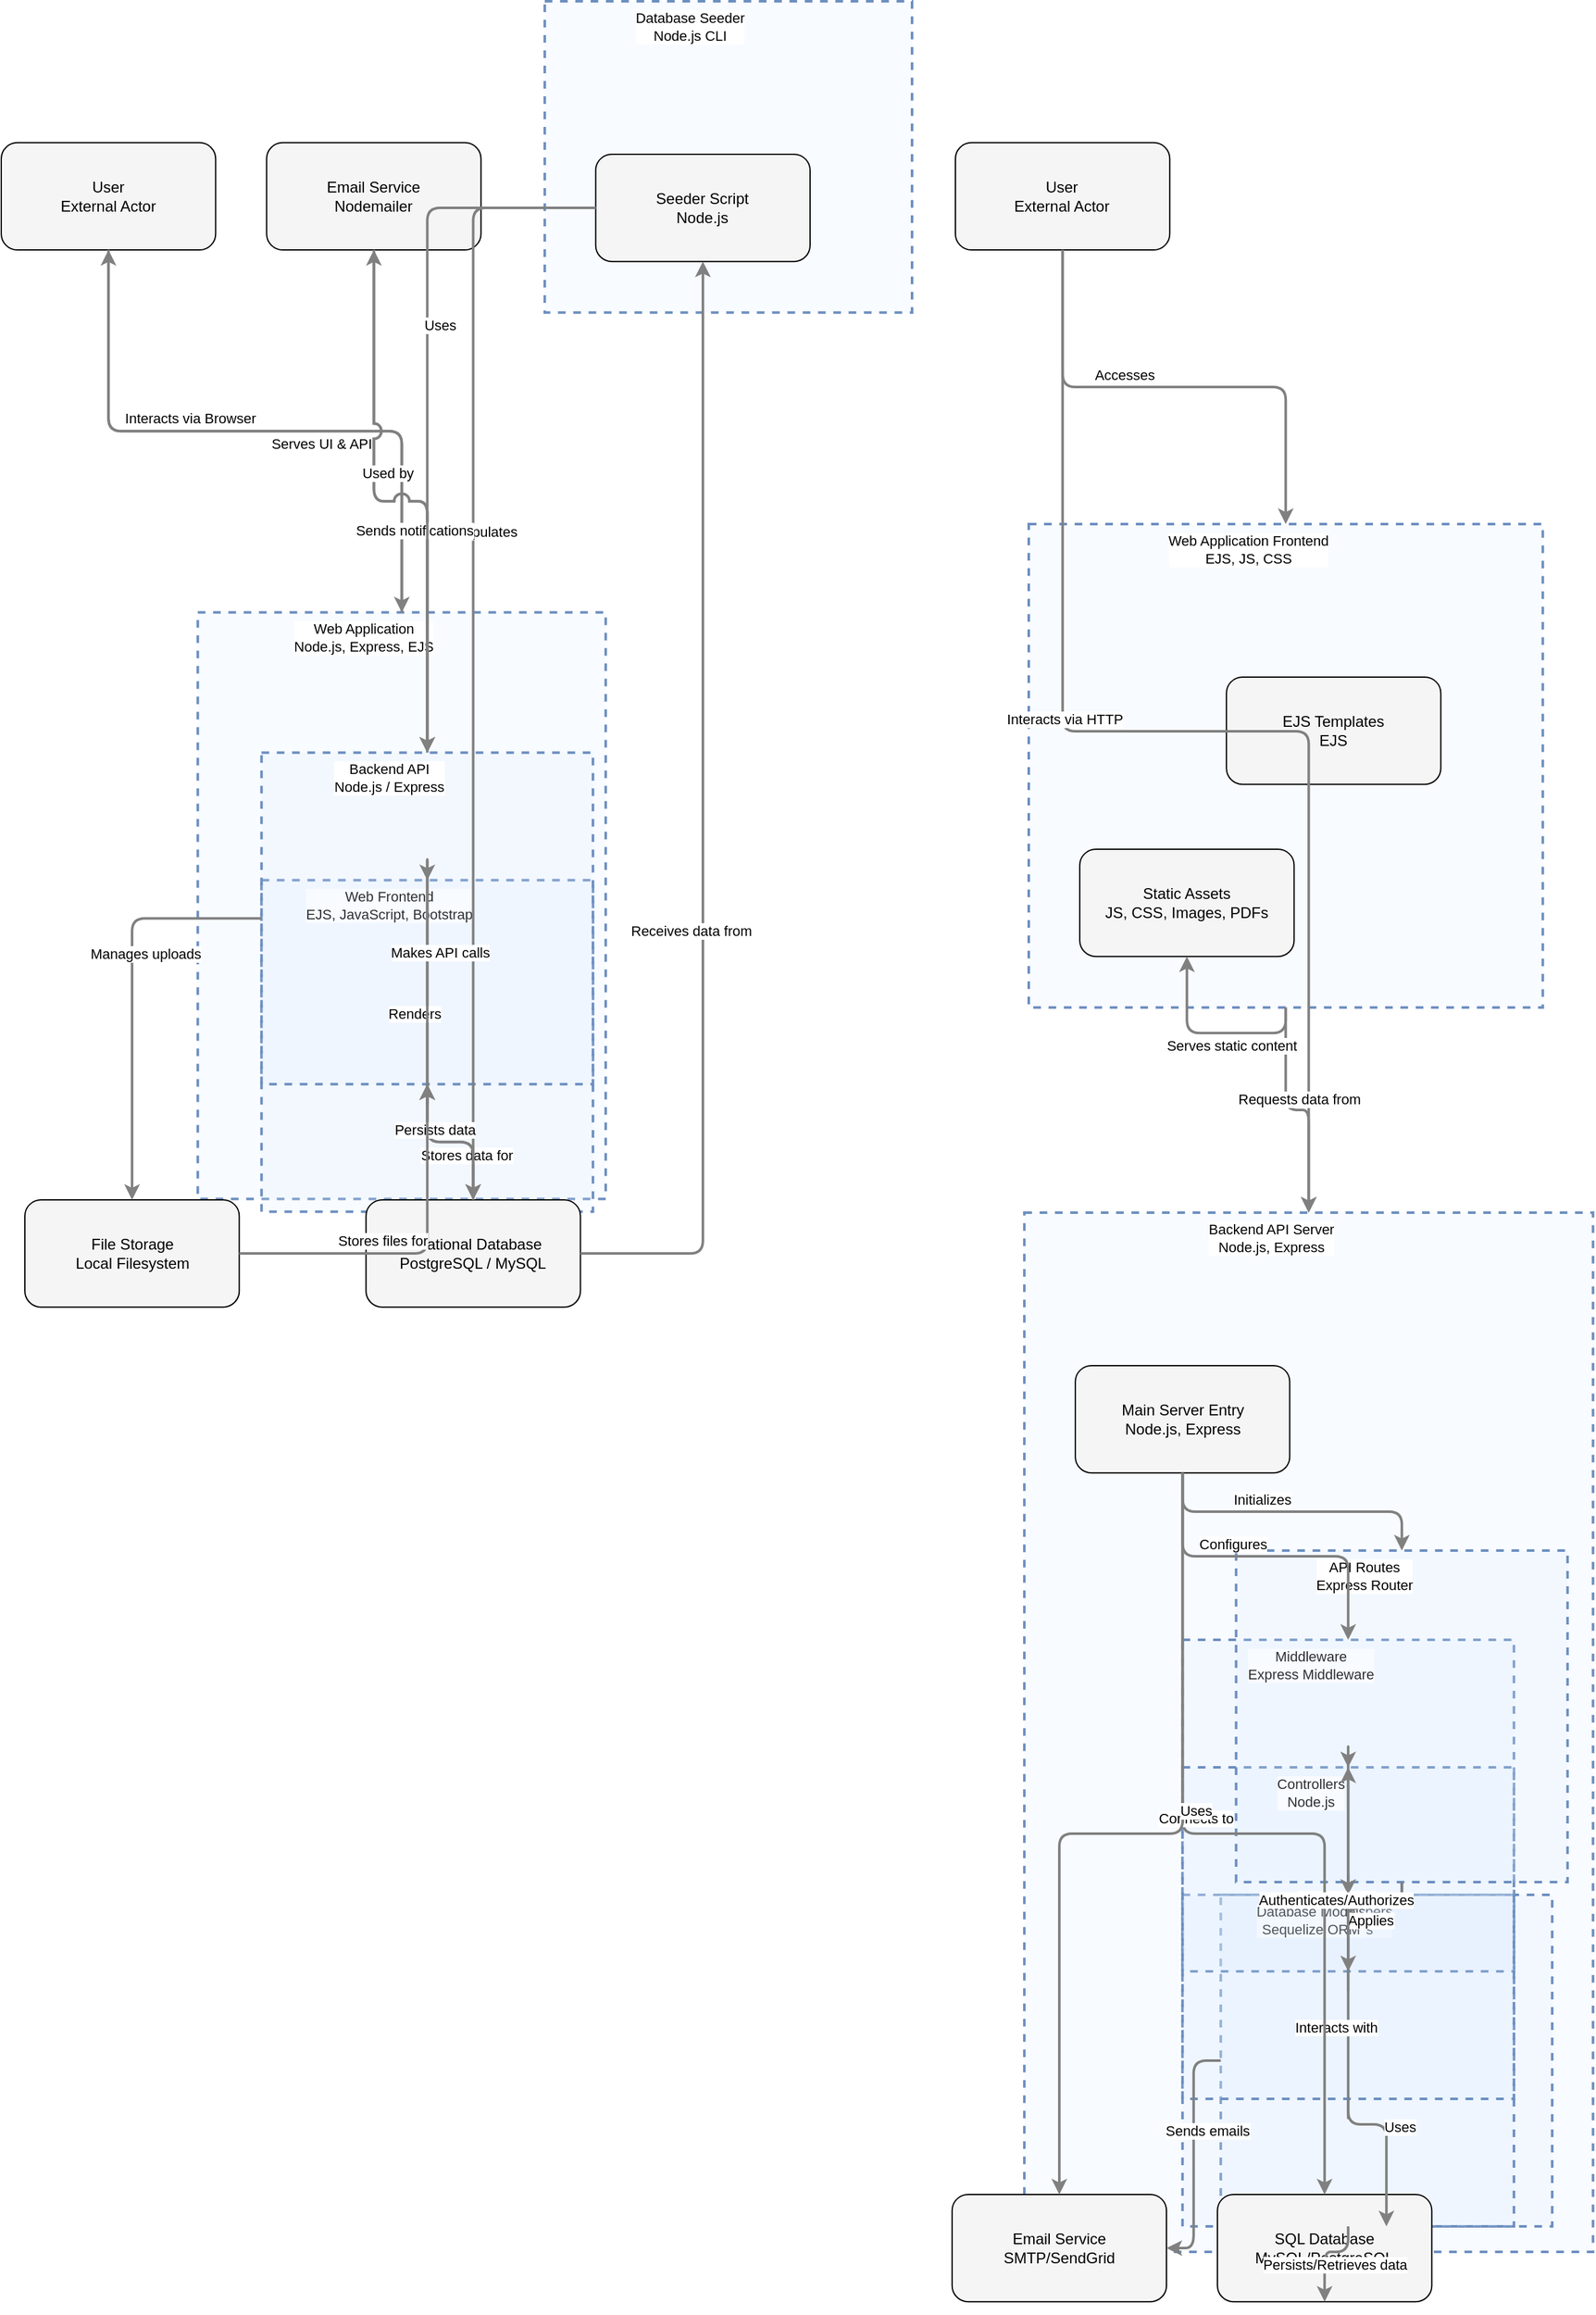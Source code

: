 <?xml version="1.0" encoding="UTF-8"?>
      <mxfile version="14.6.5" type="device">
        <diagram id="codeviz-diagram" name="System Diagram">
          <mxGraphModel dx="1000" dy="1000" grid="1" gridSize="10" guides="1" tooltips="1" connect="1" arrows="1" fold="1" page="1" pageScale="1" pageWidth="1169" pageHeight="827" math="0" shadow="0">
            <root>
              <mxCell id="0"/>
              <mxCell id="1" parent="0"/>
              <mxCell id="11858" value="" style="html=1;whiteSpace=wrap;container=1;fillColor=#dae8fc;strokeColor=#6c8ebf;dashed=1;fillOpacity=20;strokeWidth=2;containerType=none;recursiveResize=0;movable=1;resizable=1;autosize=0;dropTarget=0" vertex="1" parent="11857">
                <mxGeometry x="154.079" y="535" width="260" height="260" as="geometry"/>
              </mxCell>
              <mxCell id="11858_label" value="Utility Helpers&lt;br&gt;Node.js" style="edgeLabel;html=1;align=center;verticalAlign=middle;resizable=0;labelBackgroundColor=white;spacing=5" vertex="1" parent="11857">
                <mxGeometry x="162.079" y="543" width="184" height="24" as="geometry"/>
              </mxCell>
<mxCell id="11859" value="" style="html=1;whiteSpace=wrap;container=1;fillColor=#dae8fc;strokeColor=#6c8ebf;dashed=1;fillOpacity=20;strokeWidth=2;containerType=none;recursiveResize=0;movable=1;resizable=1;autosize=0;dropTarget=0" vertex="1" parent="11857">
                <mxGeometry x="124.079" y="535" width="260" height="260" as="geometry"/>
              </mxCell>
              <mxCell id="11859_label" value="Database Models&lt;br&gt;Sequelize ORM" style="edgeLabel;html=1;align=center;verticalAlign=middle;resizable=0;labelBackgroundColor=white;spacing=5" vertex="1" parent="11857">
                <mxGeometry x="132.079" y="543" width="184" height="24" as="geometry"/>
              </mxCell>
<mxCell id="11860" value="" style="html=1;whiteSpace=wrap;container=1;fillColor=#dae8fc;strokeColor=#6c8ebf;dashed=1;fillOpacity=20;strokeWidth=2;containerType=none;recursiveResize=0;movable=1;resizable=1;autosize=0;dropTarget=0" vertex="1" parent="11857">
                <mxGeometry x="124.079" y="335" width="260" height="260" as="geometry"/>
              </mxCell>
              <mxCell id="11860_label" value="Middleware&lt;br&gt;Express Middleware" style="edgeLabel;html=1;align=center;verticalAlign=middle;resizable=0;labelBackgroundColor=white;spacing=5" vertex="1" parent="11857">
                <mxGeometry x="132.079" y="343" width="184" height="24" as="geometry"/>
              </mxCell>
<mxCell id="11861" value="" style="html=1;whiteSpace=wrap;container=1;fillColor=#dae8fc;strokeColor=#6c8ebf;dashed=1;fillOpacity=20;strokeWidth=2;containerType=none;recursiveResize=0;movable=1;resizable=1;autosize=0;dropTarget=0" vertex="1" parent="11857">
                <mxGeometry x="124.079" y="435" width="260" height="260" as="geometry"/>
              </mxCell>
              <mxCell id="11861_label" value="Controllers&lt;br&gt;Node.js" style="edgeLabel;html=1;align=center;verticalAlign=middle;resizable=0;labelBackgroundColor=white;spacing=5" vertex="1" parent="11857">
                <mxGeometry x="132.079" y="443" width="184" height="24" as="geometry"/>
              </mxCell>
<mxCell id="11862" value="" style="html=1;whiteSpace=wrap;container=1;fillColor=#dae8fc;strokeColor=#6c8ebf;dashed=1;fillOpacity=20;strokeWidth=2;containerType=none;recursiveResize=0;movable=1;resizable=1;autosize=0;dropTarget=0" vertex="1" parent="11857">
                <mxGeometry x="166.118" y="265" width="260" height="260" as="geometry"/>
              </mxCell>
              <mxCell id="11862_label" value="API Routes&lt;br&gt;Express Router" style="edgeLabel;html=1;align=center;verticalAlign=middle;resizable=0;labelBackgroundColor=white;spacing=5" vertex="1" parent="11857">
                <mxGeometry x="174.118" y="273" width="184" height="24" as="geometry"/>
              </mxCell>
<mxCell id="11883" value="" style="html=1;whiteSpace=wrap;container=1;fillColor=#dae8fc;strokeColor=#6c8ebf;dashed=1;fillOpacity=20;strokeWidth=2;containerType=none;recursiveResize=0;movable=1;resizable=1;autosize=0;dropTarget=0" vertex="1" parent="11882">
                <mxGeometry x="50" y="210" width="260" height="260" as="geometry"/>
              </mxCell>
              <mxCell id="11883_label" value="Web Frontend&lt;br&gt;EJS, JavaScript, Bootstrap" style="edgeLabel;html=1;align=center;verticalAlign=middle;resizable=0;labelBackgroundColor=white;spacing=5" vertex="1" parent="11882">
                <mxGeometry x="58" y="218" width="184" height="24" as="geometry"/>
              </mxCell>
<mxCell id="11884" value="" style="html=1;whiteSpace=wrap;container=1;fillColor=#dae8fc;strokeColor=#6c8ebf;dashed=1;fillOpacity=20;strokeWidth=2;containerType=none;recursiveResize=0;movable=1;resizable=1;autosize=0;dropTarget=0" vertex="1" parent="11882">
                <mxGeometry x="50" y="110" width="260" height="260" as="geometry"/>
              </mxCell>
              <mxCell id="11884_label" value="Backend API&lt;br&gt;Node.js / Express" style="edgeLabel;html=1;align=center;verticalAlign=middle;resizable=0;labelBackgroundColor=white;spacing=5" vertex="1" parent="11882">
                <mxGeometry x="58" y="118" width="184" height="24" as="geometry"/>
              </mxCell>
<mxCell id="11856" value="" style="html=1;whiteSpace=wrap;container=1;fillColor=#dae8fc;strokeColor=#6c8ebf;dashed=1;fillOpacity=20;strokeWidth=2;containerType=none;recursiveResize=0;movable=1;resizable=1;autosize=0;dropTarget=0" vertex="1" parent="1">
                <mxGeometry x="818.026" y="447" width="403.237" height="379.079" as="geometry"/>
              </mxCell>
              <mxCell id="11856_label" value="Web Application Frontend&lt;br&gt;EJS, JS, CSS" style="edgeLabel;html=1;align=center;verticalAlign=middle;resizable=0;labelBackgroundColor=white;spacing=5" vertex="1" parent="1">
                <mxGeometry x="826.026" y="455" width="327.237" height="24" as="geometry"/>
              </mxCell>
<mxCell id="11857" value="" style="html=1;whiteSpace=wrap;container=1;fillColor=#dae8fc;strokeColor=#6c8ebf;dashed=1;fillOpacity=20;strokeWidth=2;containerType=none;recursiveResize=0;movable=1;resizable=1;autosize=0;dropTarget=0" vertex="1" parent="1">
                <mxGeometry x="814.566" y="987" width="446.118" height="815" as="geometry"/>
              </mxCell>
              <mxCell id="11857_label" value="Backend API Server&lt;br&gt;Node.js, Express" style="edgeLabel;html=1;align=center;verticalAlign=middle;resizable=0;labelBackgroundColor=white;spacing=5" vertex="1" parent="1">
                <mxGeometry x="822.566" y="995" width="370.118" height="24" as="geometry"/>
              </mxCell>
<mxCell id="11881" value="" style="html=1;whiteSpace=wrap;container=1;fillColor=#dae8fc;strokeColor=#6c8ebf;dashed=1;fillOpacity=20;strokeWidth=2;containerType=none;recursiveResize=0;movable=1;resizable=1;autosize=0;dropTarget=0" vertex="1" parent="1">
                <mxGeometry x="438.316" y="37" width="288.158" height="244.079" as="geometry"/>
              </mxCell>
              <mxCell id="11881_label" value="Database Seeder&lt;br&gt;Node.js CLI" style="edgeLabel;html=1;align=center;verticalAlign=middle;resizable=0;labelBackgroundColor=white;spacing=5" vertex="1" parent="1">
                <mxGeometry x="446.316" y="45" width="212.158" height="24" as="geometry"/>
              </mxCell>
<mxCell id="11882" value="" style="html=1;whiteSpace=wrap;container=1;fillColor=#dae8fc;strokeColor=#6c8ebf;dashed=1;fillOpacity=20;strokeWidth=2;containerType=none;recursiveResize=0;movable=1;resizable=1;autosize=0;dropTarget=0" vertex="1" parent="1">
                <mxGeometry x="166.158" y="516.286" width="320" height="460" as="geometry"/>
              </mxCell>
              <mxCell id="11882_label" value="Web Application&lt;br&gt;Node.js, Express, EJS" style="edgeLabel;html=1;align=center;verticalAlign=middle;resizable=0;labelBackgroundColor=white;spacing=5" vertex="1" parent="1">
                <mxGeometry x="174.158" y="524.286" width="244" height="24" as="geometry"/>
              </mxCell>
              <mxCell id="11863" value="User&lt;br&gt;External Actor" style="rounded=1;whiteSpace=wrap;html=1;fillColor=#f5f5f5" vertex="1" parent="1">
                    <mxGeometry x="760.487" y="147.921" width="168.158" height="84.079" as="geometry"/>
                  </mxCell>
<mxCell id="11879" value="SQL Database&lt;br&gt;MySQL/PostgreSQL" style="rounded=1;whiteSpace=wrap;html=1;fillColor=#f5f5f5" vertex="1" parent="1">
                    <mxGeometry x="966.046" y="1757" width="168.158" height="84.079" as="geometry"/>
                  </mxCell>
<mxCell id="11880" value="Email Service&lt;br&gt;SMTP/SendGrid" style="rounded=1;whiteSpace=wrap;html=1;fillColor=#f5f5f5" vertex="1" parent="1">
                    <mxGeometry x="757.888" y="1757" width="168.158" height="84.079" as="geometry"/>
                  </mxCell>
<mxCell id="11885" value="User&lt;br&gt;External Actor" style="rounded=1;whiteSpace=wrap;html=1;fillColor=#f5f5f5" vertex="1" parent="1">
                    <mxGeometry x="12" y="147.921" width="168.158" height="84.079" as="geometry"/>
                  </mxCell>
<mxCell id="11896" value="Relational Database&lt;br&gt;PostgreSQL / MySQL" style="rounded=1;whiteSpace=wrap;html=1;fillColor=#f5f5f5" vertex="1" parent="1">
                    <mxGeometry x="298.145" y="977" width="168.158" height="84.079" as="geometry"/>
                  </mxCell>
<mxCell id="11897" value="Email Service&lt;br&gt;Nodemailer" style="rounded=1;whiteSpace=wrap;html=1;fillColor=#f5f5f5" vertex="1" parent="1">
                    <mxGeometry x="220.158" y="147.921" width="168.158" height="84.079" as="geometry"/>
                  </mxCell>
<mxCell id="11898" value="File Storage&lt;br&gt;Local Filesystem" style="rounded=1;whiteSpace=wrap;html=1;fillColor=#f5f5f5" vertex="1" parent="1">
                    <mxGeometry x="30.526" y="977" width="168.158" height="84.079" as="geometry"/>
                  </mxCell>
<mxCell id="11876" value="Main Server Entry&lt;br&gt;Node.js, Express" style="rounded=1;whiteSpace=wrap;html=1;fillColor=#f5f5f5" vertex="1" parent="11857">
                    <mxGeometry x="40" y="120" width="168.158" height="84.079" as="geometry"/>
                  </mxCell>
<mxCell id="11877" value="EJS Templates&lt;br&gt;EJS" style="rounded=1;whiteSpace=wrap;html=1;fillColor=#f5f5f5" vertex="1" parent="11856">
                    <mxGeometry x="155.079" y="120" width="168.158" height="84.079" as="geometry"/>
                  </mxCell>
<mxCell id="11878" value="Static Assets&lt;br&gt;JS, CSS, Images, PDFs" style="rounded=1;whiteSpace=wrap;html=1;fillColor=#f5f5f5" vertex="1" parent="11856">
                    <mxGeometry x="40" y="255" width="168.158" height="84.079" as="geometry"/>
                  </mxCell>
<mxCell id="11895" value="Seeder Script&lt;br&gt;Node.js" style="rounded=1;whiteSpace=wrap;html=1;fillColor=#f5f5f5" vertex="1" parent="11881">
                    <mxGeometry x="40" y="120" width="168.158" height="84.079" as="geometry"/>
                  </mxCell>
              <mxCell id="edge-535" style="edgeStyle=orthogonalEdgeStyle;rounded=1;orthogonalLoop=1;jettySize=auto;html=1;strokeColor=#808080;strokeWidth=2;jumpStyle=arc;jumpSize=10;spacing=15;labelBackgroundColor=white;labelBorderColor=none" edge="1" parent="1" source="11863" target="11856">
                  <mxGeometry relative="1" as="geometry"/>
                </mxCell>
                <mxCell id="edge-535_label" value="Accesses" style="edgeLabel;html=1;align=center;verticalAlign=middle;resizable=0;points=[];" vertex="1" connectable="0" parent="edge-535">
                  <mxGeometry x="-0.2" y="10" relative="1" as="geometry">
                    <mxPoint as="offset"/>
                  </mxGeometry>
                </mxCell>
<mxCell id="edge-536" style="edgeStyle=orthogonalEdgeStyle;rounded=1;orthogonalLoop=1;jettySize=auto;html=1;strokeColor=#808080;strokeWidth=2;jumpStyle=arc;jumpSize=10;spacing=15;labelBackgroundColor=white;labelBorderColor=none" edge="1" parent="1" source="11863" target="11857">
                  <mxGeometry relative="1" as="geometry"/>
                </mxCell>
                <mxCell id="edge-536_label" value="Interacts via HTTP" style="edgeLabel;html=1;align=center;verticalAlign=middle;resizable=0;points=[];" vertex="1" connectable="0" parent="edge-536">
                  <mxGeometry x="-0.2" y="10" relative="1" as="geometry">
                    <mxPoint as="offset"/>
                  </mxGeometry>
                </mxCell>
<mxCell id="edge-537" style="edgeStyle=orthogonalEdgeStyle;rounded=1;orthogonalLoop=1;jettySize=auto;html=1;strokeColor=#808080;strokeWidth=2;jumpStyle=arc;jumpSize=10;spacing=15;labelBackgroundColor=white;labelBorderColor=none" edge="1" parent="1" source="11856" target="11857">
                  <mxGeometry relative="1" as="geometry"/>
                </mxCell>
                <mxCell id="edge-537_label" value="Requests data from" style="edgeLabel;html=1;align=center;verticalAlign=middle;resizable=0;points=[];" vertex="1" connectable="0" parent="edge-537">
                  <mxGeometry x="-0.2" y="10" relative="1" as="geometry">
                    <mxPoint as="offset"/>
                  </mxGeometry>
                </mxCell>
<mxCell id="edge-538" style="edgeStyle=orthogonalEdgeStyle;rounded=1;orthogonalLoop=1;jettySize=auto;html=1;strokeColor=#808080;strokeWidth=2;jumpStyle=arc;jumpSize=10;spacing=15;labelBackgroundColor=white;labelBorderColor=none" edge="1" parent="1" source="11856" target="11878">
                  <mxGeometry relative="1" as="geometry"/>
                </mxCell>
                <mxCell id="edge-538_label" value="Serves static content" style="edgeLabel;html=1;align=center;verticalAlign=middle;resizable=0;points=[];" vertex="1" connectable="0" parent="edge-538">
                  <mxGeometry x="-0.2" y="10" relative="1" as="geometry">
                    <mxPoint as="offset"/>
                  </mxGeometry>
                </mxCell>
<mxCell id="edge-546" style="edgeStyle=orthogonalEdgeStyle;rounded=1;orthogonalLoop=1;jettySize=auto;html=1;strokeColor=#808080;strokeWidth=2;jumpStyle=arc;jumpSize=10;spacing=15;labelBackgroundColor=white;labelBorderColor=none" edge="1" parent="1" source="11861" target="11858">
                  <mxGeometry relative="1" as="geometry"/>
                </mxCell>
                <mxCell id="edge-546_label" value="Uses" style="edgeLabel;html=1;align=center;verticalAlign=middle;resizable=0;points=[];" vertex="1" connectable="0" parent="edge-546">
                  <mxGeometry x="-0.2" y="10" relative="1" as="geometry">
                    <mxPoint as="offset"/>
                  </mxGeometry>
                </mxCell>
<mxCell id="edge-545" style="edgeStyle=orthogonalEdgeStyle;rounded=1;orthogonalLoop=1;jettySize=auto;html=1;strokeColor=#808080;strokeWidth=2;jumpStyle=arc;jumpSize=10;spacing=15;labelBackgroundColor=white;labelBorderColor=none" edge="1" parent="1" source="11861" target="11859">
                  <mxGeometry relative="1" as="geometry"/>
                </mxCell>
                <mxCell id="edge-545_label" value="Interacts with" style="edgeLabel;html=1;align=center;verticalAlign=middle;resizable=0;points=[];" vertex="1" connectable="0" parent="edge-545">
                  <mxGeometry x="-0.2" y="10" relative="1" as="geometry">
                    <mxPoint as="offset"/>
                  </mxGeometry>
                </mxCell>
<mxCell id="edge-544" style="edgeStyle=orthogonalEdgeStyle;rounded=1;orthogonalLoop=1;jettySize=auto;html=1;strokeColor=#808080;strokeWidth=2;jumpStyle=arc;jumpSize=10;spacing=15;labelBackgroundColor=white;labelBorderColor=none" edge="1" parent="1" source="11862" target="11860">
                  <mxGeometry relative="1" as="geometry"/>
                </mxCell>
                <mxCell id="edge-544_label" value="Applies" style="edgeLabel;html=1;align=center;verticalAlign=middle;resizable=0;points=[];" vertex="1" connectable="0" parent="edge-544">
                  <mxGeometry x="-0.2" y="10" relative="1" as="geometry">
                    <mxPoint as="offset"/>
                  </mxGeometry>
                </mxCell>
<mxCell id="edge-543" style="edgeStyle=orthogonalEdgeStyle;rounded=1;orthogonalLoop=1;jettySize=auto;html=1;strokeColor=#808080;strokeWidth=2;jumpStyle=arc;jumpSize=10;spacing=15;labelBackgroundColor=white;labelBorderColor=none" edge="1" parent="1" source="11862" target="11861">
                  <mxGeometry relative="1" as="geometry"/>
                </mxCell>
                <mxCell id="edge-543_label" value="Delegates to" style="edgeLabel;html=1;align=center;verticalAlign=middle;resizable=0;points=[];" vertex="1" connectable="0" parent="edge-543">
                  <mxGeometry x="-0.2" y="10" relative="1" as="geometry">
                    <mxPoint as="offset"/>
                  </mxGeometry>
                </mxCell>
<mxCell id="edge-540" style="edgeStyle=orthogonalEdgeStyle;rounded=1;orthogonalLoop=1;jettySize=auto;html=1;strokeColor=#808080;strokeWidth=2;jumpStyle=arc;jumpSize=10;spacing=15;labelBackgroundColor=white;labelBorderColor=none" edge="1" parent="1" source="11876" target="11860">
                  <mxGeometry relative="1" as="geometry"/>
                </mxCell>
                <mxCell id="edge-540_label" value="Configures" style="edgeLabel;html=1;align=center;verticalAlign=middle;resizable=0;points=[];" vertex="1" connectable="0" parent="edge-540">
                  <mxGeometry x="-0.2" y="10" relative="1" as="geometry">
                    <mxPoint as="offset"/>
                  </mxGeometry>
                </mxCell>
<mxCell id="edge-539" style="edgeStyle=orthogonalEdgeStyle;rounded=1;orthogonalLoop=1;jettySize=auto;html=1;strokeColor=#808080;strokeWidth=2;jumpStyle=arc;jumpSize=10;spacing=15;labelBackgroundColor=white;labelBorderColor=none" edge="1" parent="1" source="11876" target="11862">
                  <mxGeometry relative="1" as="geometry"/>
                </mxCell>
                <mxCell id="edge-539_label" value="Initializes" style="edgeLabel;html=1;align=center;verticalAlign=middle;resizable=0;points=[];" vertex="1" connectable="0" parent="edge-539">
                  <mxGeometry x="-0.2" y="10" relative="1" as="geometry">
                    <mxPoint as="offset"/>
                  </mxGeometry>
                </mxCell>
<mxCell id="edge-541" style="edgeStyle=orthogonalEdgeStyle;rounded=1;orthogonalLoop=1;jettySize=auto;html=1;strokeColor=#808080;strokeWidth=2;jumpStyle=arc;jumpSize=10;spacing=15;labelBackgroundColor=white;labelBorderColor=none" edge="1" parent="1" source="11876" target="11879">
                  <mxGeometry relative="1" as="geometry"/>
                </mxCell>
                <mxCell id="edge-541_label" value="Connects to" style="edgeLabel;html=1;align=center;verticalAlign=middle;resizable=0;points=[];" vertex="1" connectable="0" parent="edge-541">
                  <mxGeometry x="-0.2" y="10" relative="1" as="geometry">
                    <mxPoint as="offset"/>
                  </mxGeometry>
                </mxCell>
<mxCell id="edge-542" style="edgeStyle=orthogonalEdgeStyle;rounded=1;orthogonalLoop=1;jettySize=auto;html=1;strokeColor=#808080;strokeWidth=2;jumpStyle=arc;jumpSize=10;spacing=15;labelBackgroundColor=white;labelBorderColor=none" edge="1" parent="1" source="11876" target="11880">
                  <mxGeometry relative="1" as="geometry"/>
                </mxCell>
                <mxCell id="edge-542_label" value="Uses" style="edgeLabel;html=1;align=center;verticalAlign=middle;resizable=0;points=[];" vertex="1" connectable="0" parent="edge-542">
                  <mxGeometry x="-0.2" y="10" relative="1" as="geometry">
                    <mxPoint as="offset"/>
                  </mxGeometry>
                </mxCell>
<mxCell id="edge-547" style="edgeStyle=orthogonalEdgeStyle;rounded=1;orthogonalLoop=1;jettySize=auto;html=1;strokeColor=#808080;strokeWidth=2;jumpStyle=arc;jumpSize=10;spacing=15;labelBackgroundColor=white;labelBorderColor=none" edge="1" parent="1" source="11859" target="11879">
                  <mxGeometry relative="1" as="geometry"/>
                </mxCell>
                <mxCell id="edge-547_label" value="Persists/Retrieves data" style="edgeLabel;html=1;align=center;verticalAlign=middle;resizable=0;points=[];" vertex="1" connectable="0" parent="edge-547">
                  <mxGeometry x="-0.2" y="10" relative="1" as="geometry">
                    <mxPoint as="offset"/>
                  </mxGeometry>
                </mxCell>
<mxCell id="edge-548" style="edgeStyle=orthogonalEdgeStyle;rounded=1;orthogonalLoop=1;jettySize=auto;html=1;strokeColor=#808080;strokeWidth=2;jumpStyle=arc;jumpSize=10;spacing=15;labelBackgroundColor=white;labelBorderColor=none" edge="1" parent="1" source="11858" target="11880">
                  <mxGeometry relative="1" as="geometry"/>
                </mxCell>
                <mxCell id="edge-548_label" value="Sends emails" style="edgeLabel;html=1;align=center;verticalAlign=middle;resizable=0;points=[];" vertex="1" connectable="0" parent="edge-548">
                  <mxGeometry x="-0.2" y="10" relative="1" as="geometry">
                    <mxPoint as="offset"/>
                  </mxGeometry>
                </mxCell>
<mxCell id="edge-616" style="edgeStyle=orthogonalEdgeStyle;rounded=1;orthogonalLoop=1;jettySize=auto;html=1;strokeColor=#808080;strokeWidth=2;jumpStyle=arc;jumpSize=10;spacing=15;labelBackgroundColor=white;labelBorderColor=none" edge="1" parent="1" source="11885" target="11882">
                  <mxGeometry relative="1" as="geometry"/>
                </mxCell>
                <mxCell id="edge-616_label" value="Interacts via Browser" style="edgeLabel;html=1;align=center;verticalAlign=middle;resizable=0;points=[];" vertex="1" connectable="0" parent="edge-616">
                  <mxGeometry x="-0.2" y="10" relative="1" as="geometry">
                    <mxPoint as="offset"/>
                  </mxGeometry>
                </mxCell>
<mxCell id="edge-637" style="edgeStyle=orthogonalEdgeStyle;rounded=1;orthogonalLoop=1;jettySize=auto;html=1;strokeColor=#808080;strokeWidth=2;jumpStyle=arc;jumpSize=10;spacing=15;labelBackgroundColor=white;labelBorderColor=none" edge="1" parent="1" source="11896" target="11884">
                  <mxGeometry relative="1" as="geometry"/>
                </mxCell>
                <mxCell id="edge-637_label" value="Stores data for" style="edgeLabel;html=1;align=center;verticalAlign=middle;resizable=0;points=[];" vertex="1" connectable="0" parent="edge-637">
                  <mxGeometry x="-0.2" y="10" relative="1" as="geometry">
                    <mxPoint as="offset"/>
                  </mxGeometry>
                </mxCell>
<mxCell id="edge-638" style="edgeStyle=orthogonalEdgeStyle;rounded=1;orthogonalLoop=1;jettySize=auto;html=1;strokeColor=#808080;strokeWidth=2;jumpStyle=arc;jumpSize=10;spacing=15;labelBackgroundColor=white;labelBorderColor=none" edge="1" parent="1" source="11896" target="11895">
                  <mxGeometry relative="1" as="geometry"/>
                </mxCell>
                <mxCell id="edge-638_label" value="Receives data from" style="edgeLabel;html=1;align=center;verticalAlign=middle;resizable=0;points=[];" vertex="1" connectable="0" parent="edge-638">
                  <mxGeometry x="-0.2" y="10" relative="1" as="geometry">
                    <mxPoint as="offset"/>
                  </mxGeometry>
                </mxCell>
<mxCell id="edge-617" style="edgeStyle=orthogonalEdgeStyle;rounded=1;orthogonalLoop=1;jettySize=auto;html=1;strokeColor=#808080;strokeWidth=2;jumpStyle=arc;jumpSize=10;spacing=15;labelBackgroundColor=white;labelBorderColor=none" edge="1" parent="1" source="11882" target="11885">
                  <mxGeometry relative="1" as="geometry"/>
                </mxCell>
                <mxCell id="edge-617_label" value="Serves UI &amp; API" style="edgeLabel;html=1;align=center;verticalAlign=middle;resizable=0;points=[];" vertex="1" connectable="0" parent="edge-617">
                  <mxGeometry x="-0.2" y="10" relative="1" as="geometry">
                    <mxPoint as="offset"/>
                  </mxGeometry>
                </mxCell>
<mxCell id="edge-633" style="edgeStyle=orthogonalEdgeStyle;rounded=1;orthogonalLoop=1;jettySize=auto;html=1;strokeColor=#808080;strokeWidth=2;jumpStyle=arc;jumpSize=10;spacing=15;labelBackgroundColor=white;labelBorderColor=none" edge="1" parent="1" source="11895" target="11896">
                  <mxGeometry relative="1" as="geometry"/>
                </mxCell>
                <mxCell id="edge-633_label" value="Populates" style="edgeLabel;html=1;align=center;verticalAlign=middle;resizable=0;points=[];" vertex="1" connectable="0" parent="edge-633">
                  <mxGeometry x="-0.2" y="10" relative="1" as="geometry">
                    <mxPoint as="offset"/>
                  </mxGeometry>
                </mxCell>
<mxCell id="edge-675" style="edgeStyle=orthogonalEdgeStyle;rounded=1;orthogonalLoop=1;jettySize=auto;html=1;strokeColor=#808080;strokeWidth=2;jumpStyle=arc;jumpSize=10;spacing=15;labelBackgroundColor=white;labelBorderColor=none" edge="1" parent="1" source="11895" target="11884">
                  <mxGeometry relative="1" as="geometry"/>
                </mxCell>
                <mxCell id="edge-675_label" value="Uses" style="edgeLabel;html=1;align=center;verticalAlign=middle;resizable=0;points=[];" vertex="1" connectable="0" parent="edge-675">
                  <mxGeometry x="-0.2" y="10" relative="1" as="geometry">
                    <mxPoint as="offset"/>
                  </mxGeometry>
                </mxCell>
<mxCell id="edge-610" style="edgeStyle=orthogonalEdgeStyle;rounded=1;orthogonalLoop=1;jettySize=auto;html=1;strokeColor=#808080;strokeWidth=2;jumpStyle=arc;jumpSize=10;spacing=15;labelBackgroundColor=white;labelBorderColor=none" edge="1" parent="1" source="11860" target="11861">
                  <mxGeometry relative="1" as="geometry"/>
                </mxCell>
                <mxCell id="edge-610_label" value="Authenticates/Authorizes" style="edgeLabel;html=1;align=center;verticalAlign=middle;resizable=0;points=[];" vertex="1" connectable="0" parent="edge-610">
                  <mxGeometry x="-0.2" y="10" relative="1" as="geometry">
                    <mxPoint as="offset"/>
                  </mxGeometry>
                </mxCell>
<mxCell id="edge-655" style="edgeStyle=orthogonalEdgeStyle;rounded=1;orthogonalLoop=1;jettySize=auto;html=1;strokeColor=#808080;strokeWidth=2;jumpStyle=arc;jumpSize=10;spacing=15;labelBackgroundColor=white;labelBorderColor=none" edge="1" parent="1" source="11884" target="11883">
                  <mxGeometry relative="1" as="geometry"/>
                </mxCell>
                <mxCell id="edge-655_label" value="Renders" style="edgeLabel;html=1;align=center;verticalAlign=middle;resizable=0;points=[];" vertex="1" connectable="0" parent="edge-655">
                  <mxGeometry x="-0.2" y="10" relative="1" as="geometry">
                    <mxPoint as="offset"/>
                  </mxGeometry>
                </mxCell>
<mxCell id="edge-667" style="edgeStyle=orthogonalEdgeStyle;rounded=1;orthogonalLoop=1;jettySize=auto;html=1;strokeColor=#808080;strokeWidth=2;jumpStyle=arc;jumpSize=10;spacing=15;labelBackgroundColor=white;labelBorderColor=none" edge="1" parent="1" source="11884" target="11896">
                  <mxGeometry relative="1" as="geometry"/>
                </mxCell>
                <mxCell id="edge-667_label" value="Persists data" style="edgeLabel;html=1;align=center;verticalAlign=middle;resizable=0;points=[];" vertex="1" connectable="0" parent="edge-667">
                  <mxGeometry x="-0.2" y="10" relative="1" as="geometry">
                    <mxPoint as="offset"/>
                  </mxGeometry>
                </mxCell>
<mxCell id="edge-660" style="edgeStyle=orthogonalEdgeStyle;rounded=1;orthogonalLoop=1;jettySize=auto;html=1;strokeColor=#808080;strokeWidth=2;jumpStyle=arc;jumpSize=10;spacing=15;labelBackgroundColor=white;labelBorderColor=none" edge="1" parent="1" source="11884" target="11897">
                  <mxGeometry relative="1" as="geometry"/>
                </mxCell>
                <mxCell id="edge-660_label" value="Sends notifications" style="edgeLabel;html=1;align=center;verticalAlign=middle;resizable=0;points=[];" vertex="1" connectable="0" parent="edge-660">
                  <mxGeometry x="-0.2" y="10" relative="1" as="geometry">
                    <mxPoint as="offset"/>
                  </mxGeometry>
                </mxCell>
<mxCell id="edge-657" style="edgeStyle=orthogonalEdgeStyle;rounded=1;orthogonalLoop=1;jettySize=auto;html=1;strokeColor=#808080;strokeWidth=2;jumpStyle=arc;jumpSize=10;spacing=15;labelBackgroundColor=white;labelBorderColor=none" edge="1" parent="1" source="11884" target="11898">
                  <mxGeometry relative="1" as="geometry"/>
                </mxCell>
                <mxCell id="edge-657_label" value="Manages uploads" style="edgeLabel;html=1;align=center;verticalAlign=middle;resizable=0;points=[];" vertex="1" connectable="0" parent="edge-657">
                  <mxGeometry x="-0.2" y="10" relative="1" as="geometry">
                    <mxPoint as="offset"/>
                  </mxGeometry>
                </mxCell>
<mxCell id="edge-671" style="edgeStyle=orthogonalEdgeStyle;rounded=1;orthogonalLoop=1;jettySize=auto;html=1;strokeColor=#808080;strokeWidth=2;jumpStyle=arc;jumpSize=10;spacing=15;labelBackgroundColor=white;labelBorderColor=none" edge="1" parent="1" source="11883" target="11884">
                  <mxGeometry relative="1" as="geometry"/>
                </mxCell>
                <mxCell id="edge-671_label" value="Makes API calls" style="edgeLabel;html=1;align=center;verticalAlign=middle;resizable=0;points=[];" vertex="1" connectable="0" parent="edge-671">
                  <mxGeometry x="-0.2" y="10" relative="1" as="geometry">
                    <mxPoint as="offset"/>
                  </mxGeometry>
                </mxCell>
<mxCell id="edge-688" style="edgeStyle=orthogonalEdgeStyle;rounded=1;orthogonalLoop=1;jettySize=auto;html=1;strokeColor=#808080;strokeWidth=2;jumpStyle=arc;jumpSize=10;spacing=15;labelBackgroundColor=white;labelBorderColor=none" edge="1" parent="1" source="11897" target="11884">
                  <mxGeometry relative="1" as="geometry"/>
                </mxCell>
                <mxCell id="edge-688_label" value="Used by" style="edgeLabel;html=1;align=center;verticalAlign=middle;resizable=0;points=[];" vertex="1" connectable="0" parent="edge-688">
                  <mxGeometry x="-0.2" y="10" relative="1" as="geometry">
                    <mxPoint as="offset"/>
                  </mxGeometry>
                </mxCell>
<mxCell id="edge-694" style="edgeStyle=orthogonalEdgeStyle;rounded=1;orthogonalLoop=1;jettySize=auto;html=1;strokeColor=#808080;strokeWidth=2;jumpStyle=arc;jumpSize=10;spacing=15;labelBackgroundColor=white;labelBorderColor=none" edge="1" parent="1" source="11898" target="11884">
                  <mxGeometry relative="1" as="geometry"/>
                </mxCell>
                <mxCell id="edge-694_label" value="Stores files for" style="edgeLabel;html=1;align=center;verticalAlign=middle;resizable=0;points=[];" vertex="1" connectable="0" parent="edge-694">
                  <mxGeometry x="-0.2" y="10" relative="1" as="geometry">
                    <mxPoint as="offset"/>
                  </mxGeometry>
                </mxCell>
            </root>
          </mxGraphModel>
        </diagram>
      </mxfile>